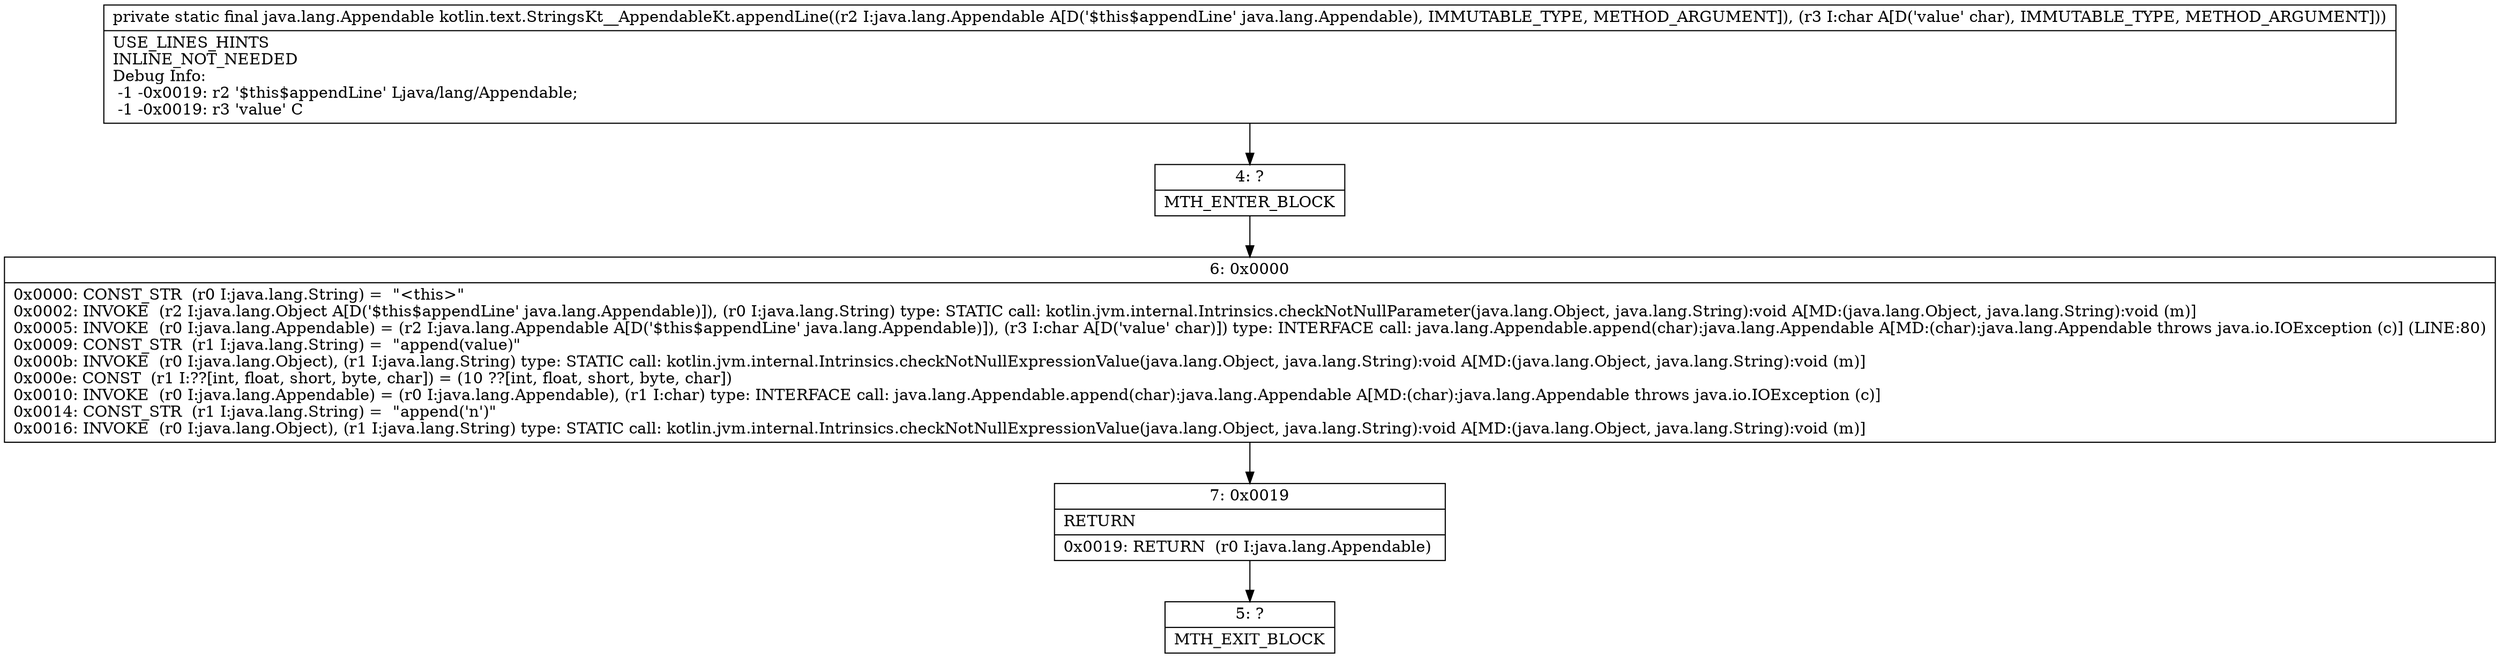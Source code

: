 digraph "CFG forkotlin.text.StringsKt__AppendableKt.appendLine(Ljava\/lang\/Appendable;C)Ljava\/lang\/Appendable;" {
Node_4 [shape=record,label="{4\:\ ?|MTH_ENTER_BLOCK\l}"];
Node_6 [shape=record,label="{6\:\ 0x0000|0x0000: CONST_STR  (r0 I:java.lang.String) =  \"\<this\>\" \l0x0002: INVOKE  (r2 I:java.lang.Object A[D('$this$appendLine' java.lang.Appendable)]), (r0 I:java.lang.String) type: STATIC call: kotlin.jvm.internal.Intrinsics.checkNotNullParameter(java.lang.Object, java.lang.String):void A[MD:(java.lang.Object, java.lang.String):void (m)]\l0x0005: INVOKE  (r0 I:java.lang.Appendable) = (r2 I:java.lang.Appendable A[D('$this$appendLine' java.lang.Appendable)]), (r3 I:char A[D('value' char)]) type: INTERFACE call: java.lang.Appendable.append(char):java.lang.Appendable A[MD:(char):java.lang.Appendable throws java.io.IOException (c)] (LINE:80)\l0x0009: CONST_STR  (r1 I:java.lang.String) =  \"append(value)\" \l0x000b: INVOKE  (r0 I:java.lang.Object), (r1 I:java.lang.String) type: STATIC call: kotlin.jvm.internal.Intrinsics.checkNotNullExpressionValue(java.lang.Object, java.lang.String):void A[MD:(java.lang.Object, java.lang.String):void (m)]\l0x000e: CONST  (r1 I:??[int, float, short, byte, char]) = (10 ??[int, float, short, byte, char]) \l0x0010: INVOKE  (r0 I:java.lang.Appendable) = (r0 I:java.lang.Appendable), (r1 I:char) type: INTERFACE call: java.lang.Appendable.append(char):java.lang.Appendable A[MD:(char):java.lang.Appendable throws java.io.IOException (c)]\l0x0014: CONST_STR  (r1 I:java.lang.String) =  \"append('n')\" \l0x0016: INVOKE  (r0 I:java.lang.Object), (r1 I:java.lang.String) type: STATIC call: kotlin.jvm.internal.Intrinsics.checkNotNullExpressionValue(java.lang.Object, java.lang.String):void A[MD:(java.lang.Object, java.lang.String):void (m)]\l}"];
Node_7 [shape=record,label="{7\:\ 0x0019|RETURN\l|0x0019: RETURN  (r0 I:java.lang.Appendable) \l}"];
Node_5 [shape=record,label="{5\:\ ?|MTH_EXIT_BLOCK\l}"];
MethodNode[shape=record,label="{private static final java.lang.Appendable kotlin.text.StringsKt__AppendableKt.appendLine((r2 I:java.lang.Appendable A[D('$this$appendLine' java.lang.Appendable), IMMUTABLE_TYPE, METHOD_ARGUMENT]), (r3 I:char A[D('value' char), IMMUTABLE_TYPE, METHOD_ARGUMENT]))  | USE_LINES_HINTS\lINLINE_NOT_NEEDED\lDebug Info:\l  \-1 \-0x0019: r2 '$this$appendLine' Ljava\/lang\/Appendable;\l  \-1 \-0x0019: r3 'value' C\l}"];
MethodNode -> Node_4;Node_4 -> Node_6;
Node_6 -> Node_7;
Node_7 -> Node_5;
}

